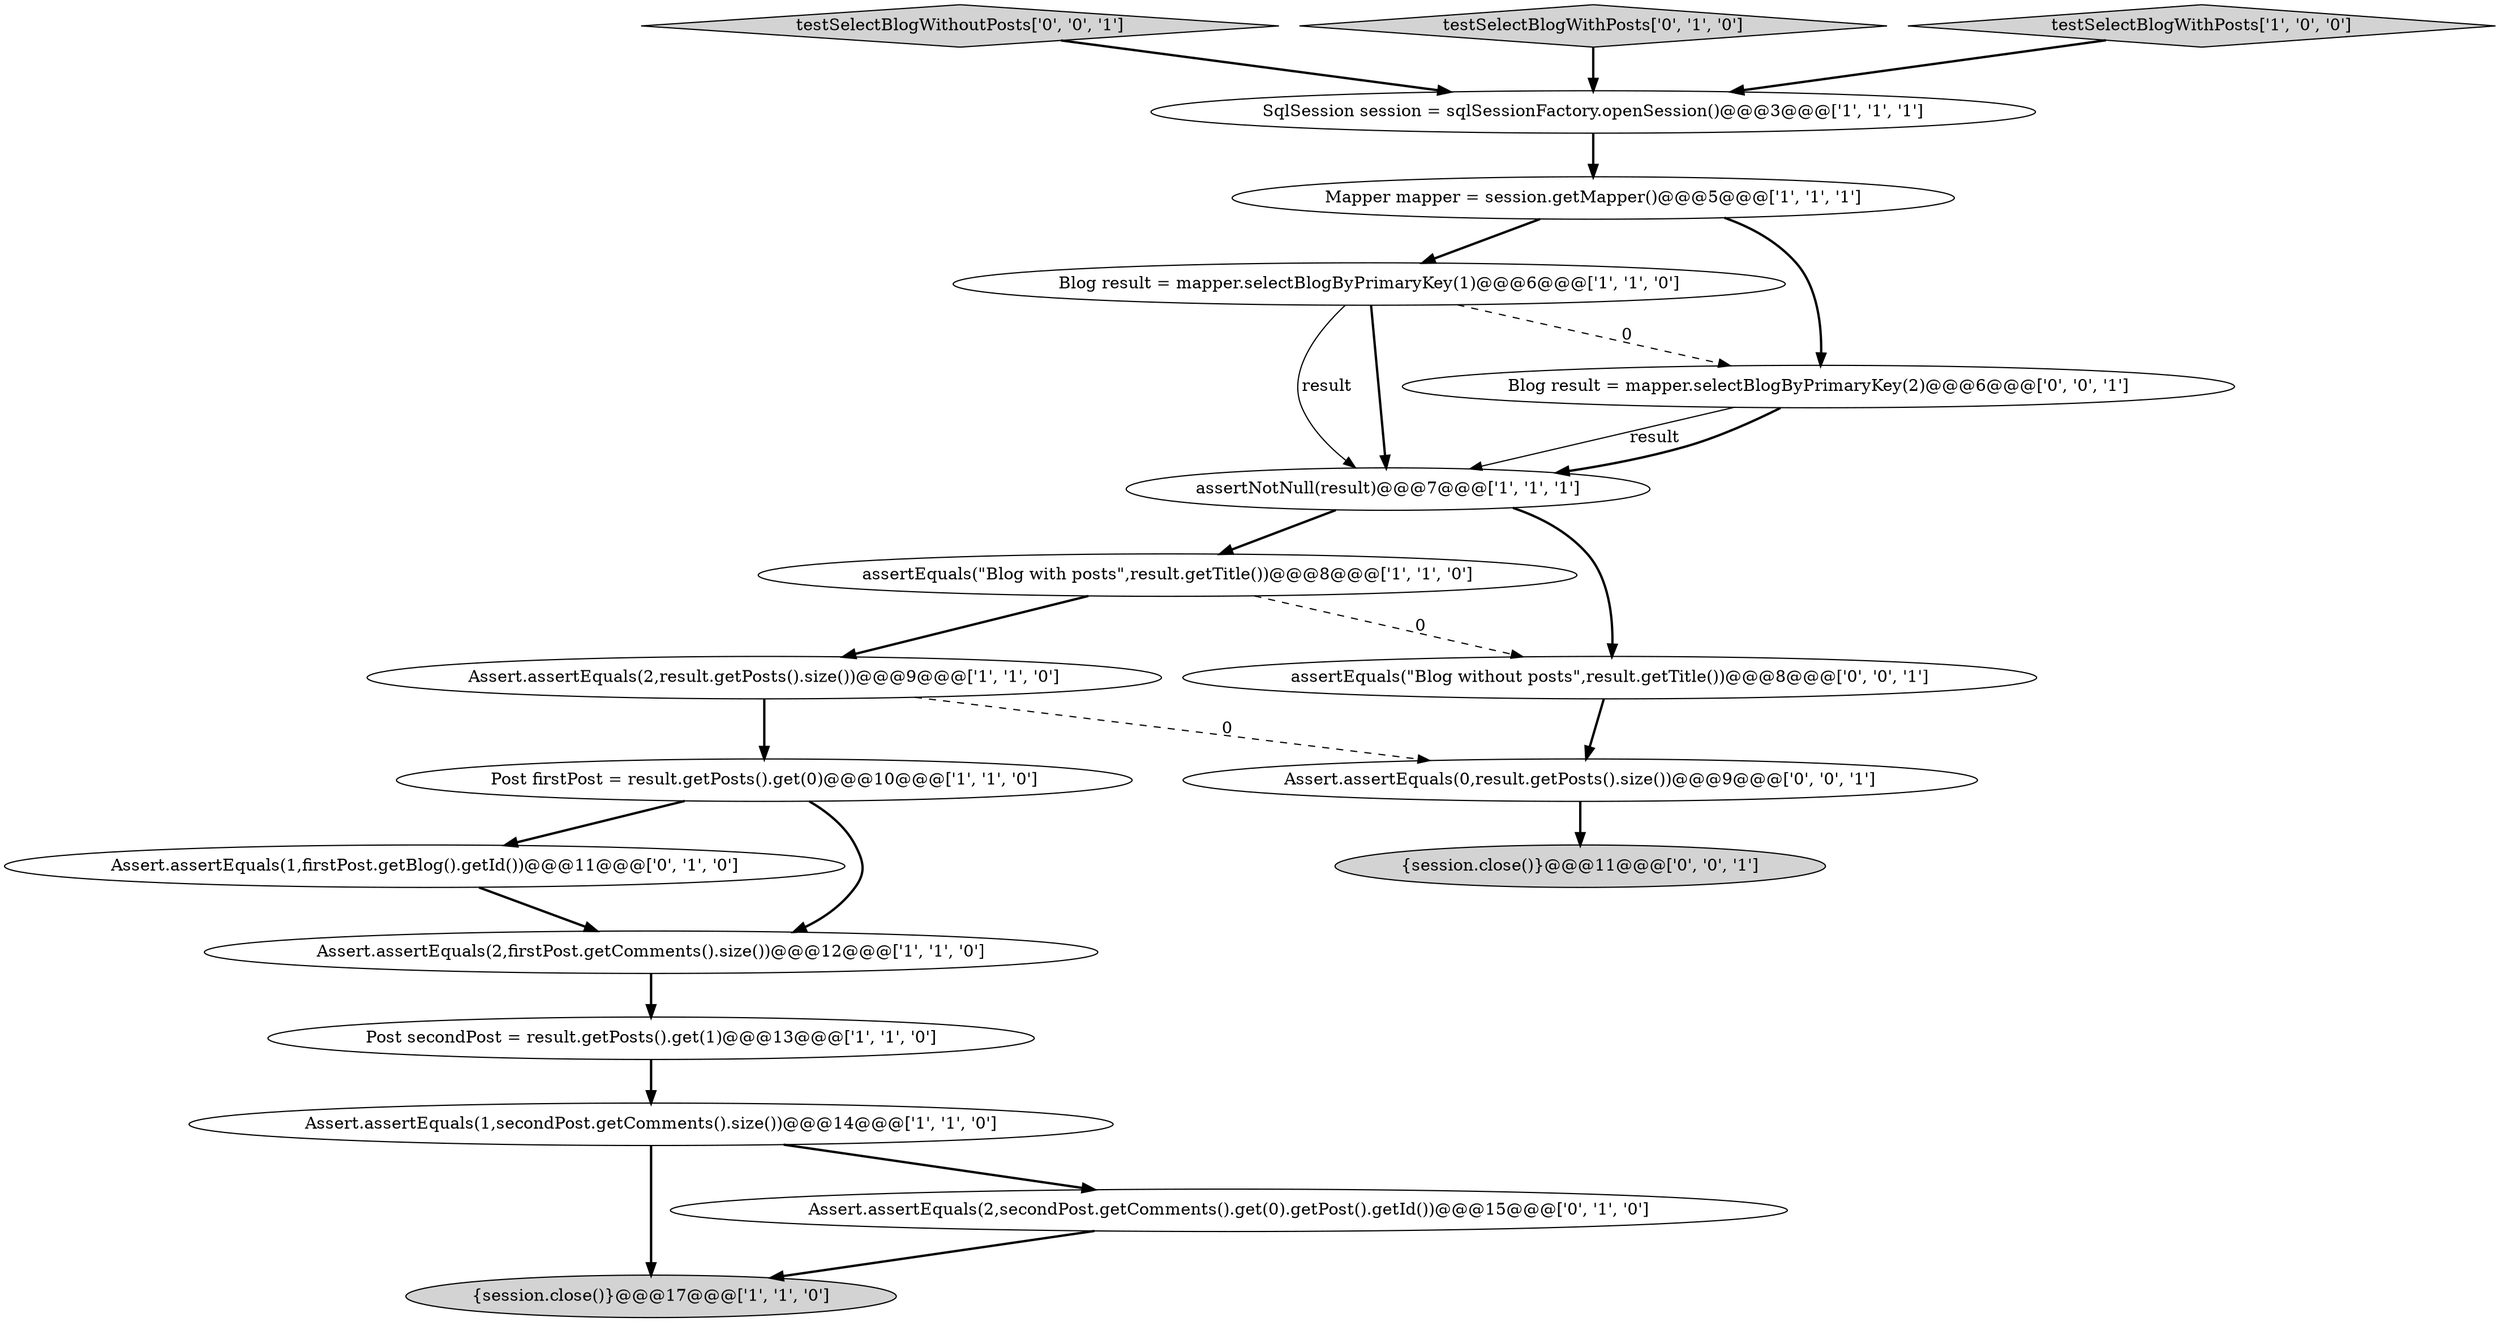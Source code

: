 digraph {
6 [style = filled, label = "Mapper mapper = session.getMapper()@@@5@@@['1', '1', '1']", fillcolor = white, shape = ellipse image = "AAA0AAABBB1BBB"];
10 [style = filled, label = "Post firstPost = result.getPosts().get(0)@@@10@@@['1', '1', '0']", fillcolor = white, shape = ellipse image = "AAA0AAABBB1BBB"];
16 [style = filled, label = "testSelectBlogWithoutPosts['0', '0', '1']", fillcolor = lightgray, shape = diamond image = "AAA0AAABBB3BBB"];
2 [style = filled, label = "Assert.assertEquals(2,result.getPosts().size())@@@9@@@['1', '1', '0']", fillcolor = white, shape = ellipse image = "AAA0AAABBB1BBB"];
8 [style = filled, label = "{session.close()}@@@17@@@['1', '1', '0']", fillcolor = lightgray, shape = ellipse image = "AAA0AAABBB1BBB"];
5 [style = filled, label = "Assert.assertEquals(2,firstPost.getComments().size())@@@12@@@['1', '1', '0']", fillcolor = white, shape = ellipse image = "AAA0AAABBB1BBB"];
12 [style = filled, label = "testSelectBlogWithPosts['0', '1', '0']", fillcolor = lightgray, shape = diamond image = "AAA0AAABBB2BBB"];
4 [style = filled, label = "assertEquals(\"Blog with posts\",result.getTitle())@@@8@@@['1', '1', '0']", fillcolor = white, shape = ellipse image = "AAA0AAABBB1BBB"];
14 [style = filled, label = "Assert.assertEquals(1,firstPost.getBlog().getId())@@@11@@@['0', '1', '0']", fillcolor = white, shape = ellipse image = "AAA1AAABBB2BBB"];
1 [style = filled, label = "Post secondPost = result.getPosts().get(1)@@@13@@@['1', '1', '0']", fillcolor = white, shape = ellipse image = "AAA0AAABBB1BBB"];
7 [style = filled, label = "Blog result = mapper.selectBlogByPrimaryKey(1)@@@6@@@['1', '1', '0']", fillcolor = white, shape = ellipse image = "AAA0AAABBB1BBB"];
15 [style = filled, label = "Assert.assertEquals(0,result.getPosts().size())@@@9@@@['0', '0', '1']", fillcolor = white, shape = ellipse image = "AAA0AAABBB3BBB"];
0 [style = filled, label = "testSelectBlogWithPosts['1', '0', '0']", fillcolor = lightgray, shape = diamond image = "AAA0AAABBB1BBB"];
11 [style = filled, label = "Assert.assertEquals(1,secondPost.getComments().size())@@@14@@@['1', '1', '0']", fillcolor = white, shape = ellipse image = "AAA0AAABBB1BBB"];
18 [style = filled, label = "Blog result = mapper.selectBlogByPrimaryKey(2)@@@6@@@['0', '0', '1']", fillcolor = white, shape = ellipse image = "AAA0AAABBB3BBB"];
3 [style = filled, label = "SqlSession session = sqlSessionFactory.openSession()@@@3@@@['1', '1', '1']", fillcolor = white, shape = ellipse image = "AAA0AAABBB1BBB"];
19 [style = filled, label = "assertEquals(\"Blog without posts\",result.getTitle())@@@8@@@['0', '0', '1']", fillcolor = white, shape = ellipse image = "AAA0AAABBB3BBB"];
17 [style = filled, label = "{session.close()}@@@11@@@['0', '0', '1']", fillcolor = lightgray, shape = ellipse image = "AAA0AAABBB3BBB"];
9 [style = filled, label = "assertNotNull(result)@@@7@@@['1', '1', '1']", fillcolor = white, shape = ellipse image = "AAA0AAABBB1BBB"];
13 [style = filled, label = "Assert.assertEquals(2,secondPost.getComments().get(0).getPost().getId())@@@15@@@['0', '1', '0']", fillcolor = white, shape = ellipse image = "AAA1AAABBB2BBB"];
14->5 [style = bold, label=""];
9->19 [style = bold, label=""];
6->18 [style = bold, label=""];
9->4 [style = bold, label=""];
7->9 [style = solid, label="result"];
7->9 [style = bold, label=""];
5->1 [style = bold, label=""];
19->15 [style = bold, label=""];
2->10 [style = bold, label=""];
0->3 [style = bold, label=""];
2->15 [style = dashed, label="0"];
18->9 [style = solid, label="result"];
4->2 [style = bold, label=""];
1->11 [style = bold, label=""];
3->6 [style = bold, label=""];
18->9 [style = bold, label=""];
11->8 [style = bold, label=""];
12->3 [style = bold, label=""];
16->3 [style = bold, label=""];
11->13 [style = bold, label=""];
13->8 [style = bold, label=""];
4->19 [style = dashed, label="0"];
6->7 [style = bold, label=""];
10->14 [style = bold, label=""];
10->5 [style = bold, label=""];
7->18 [style = dashed, label="0"];
15->17 [style = bold, label=""];
}
